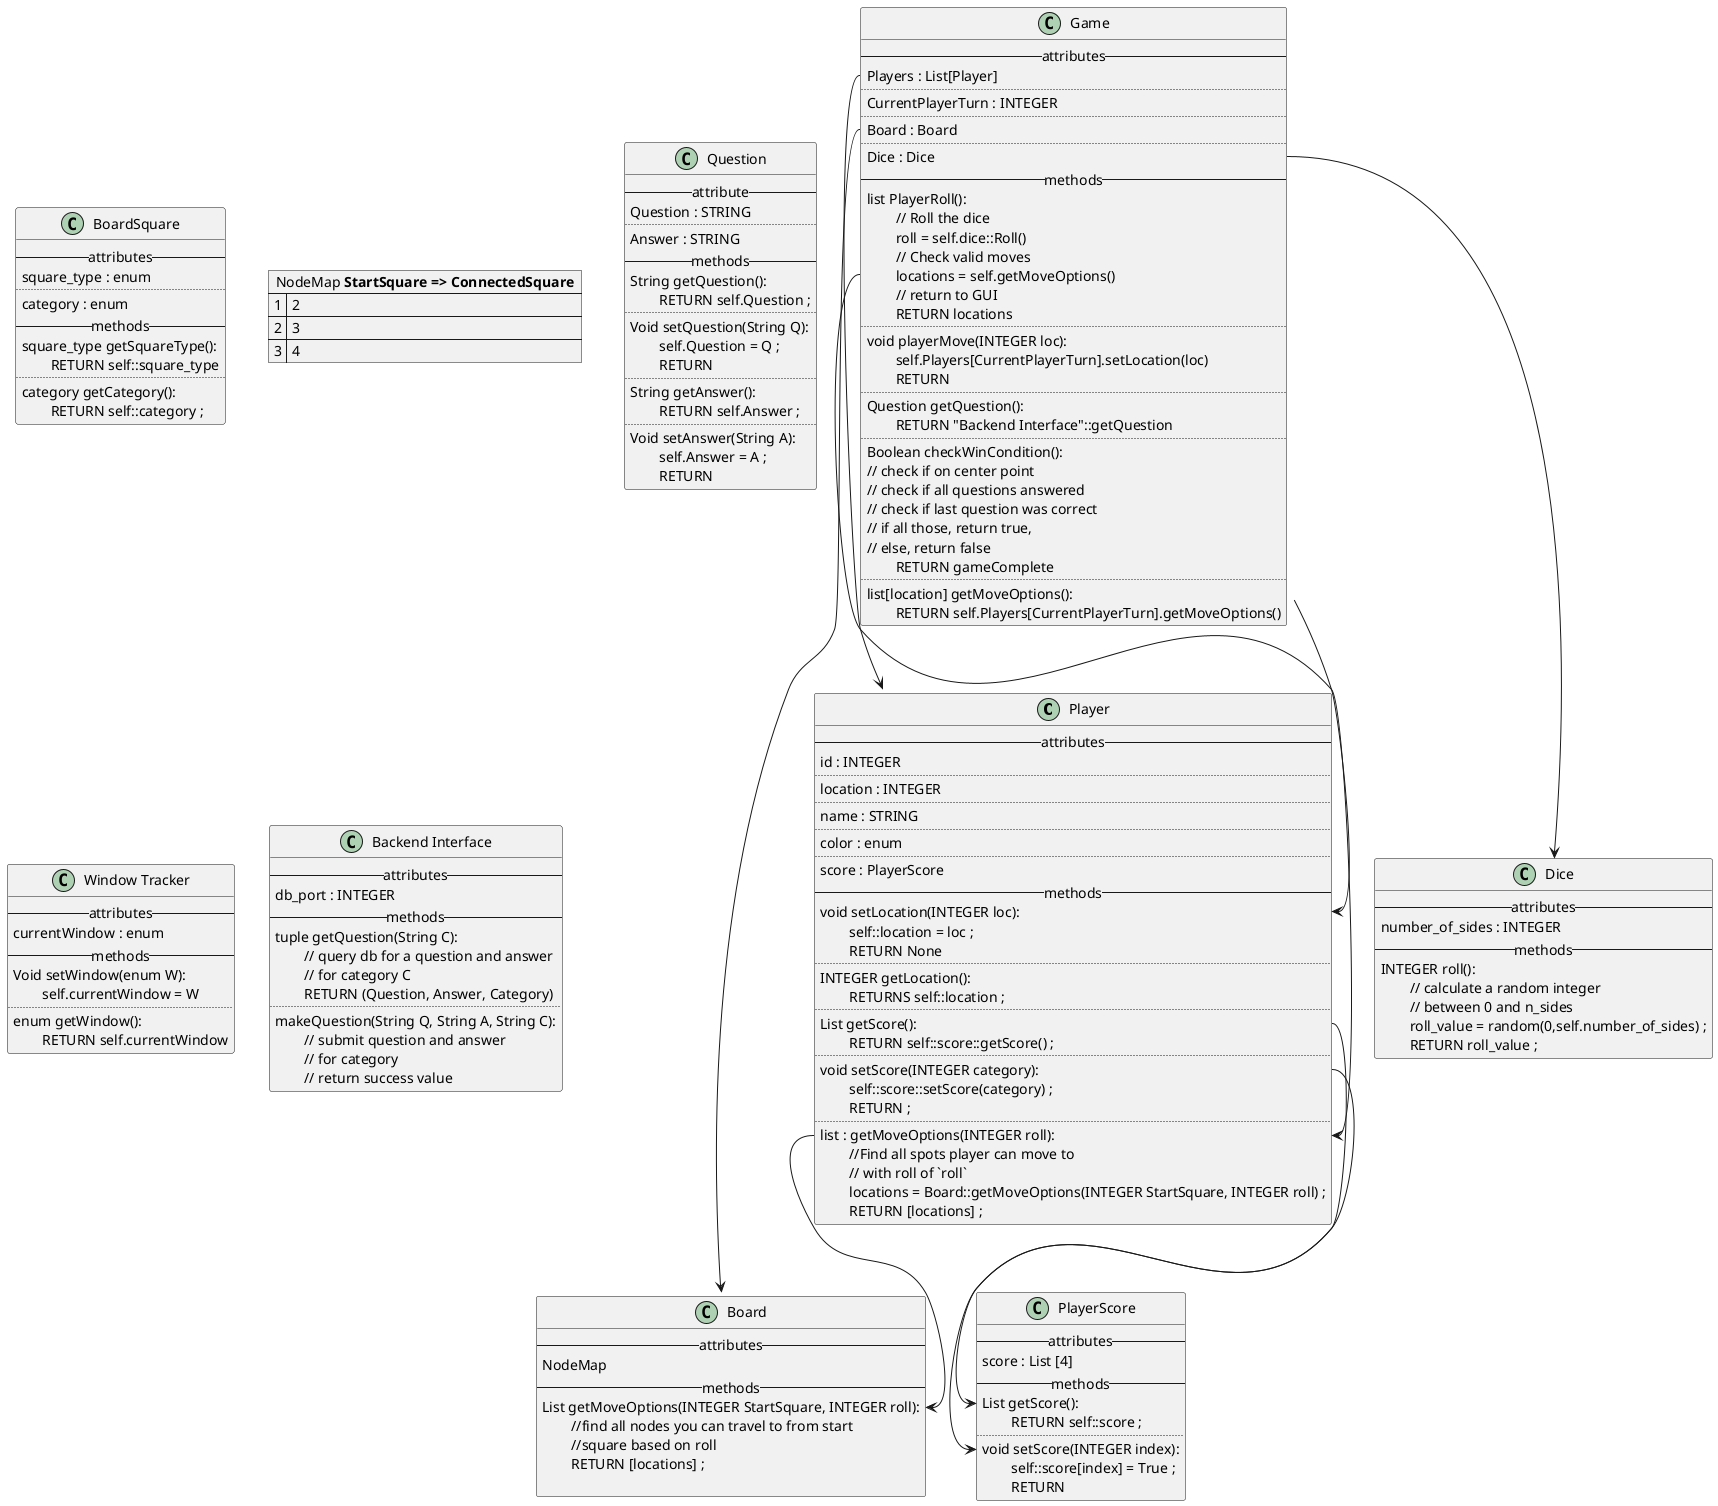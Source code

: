 @startuml
' Class definitions and pseudocode
class Player {
  --attributes--
  id : INTEGER
  ..
  location : INTEGER
  ..
  name : STRING
  ..
  color : enum
  ..
  score : PlayerScore
  --methods--
  void setLocation(INTEGER loc):
  \tself::location = loc ;
  \tRETURN None
  ..
  INTEGER getLocation():
  \tRETURNS self::location ;
  ..
  List getScore():
  \tRETURN self::score::getScore() ;
  ..
  void setScore(INTEGER category):
  \tself::score::setScore(category) ;
  \tRETURN ;
  ..
  list : getMoveOptions(INTEGER roll):
  \t//Find all spots player can move to
  \t// with roll of `roll`
  \tlocations = Board::getMoveOptions(INTEGER StartSquare, INTEGER roll) ;
  \tRETURN [locations] ;
}

class PlayerScore{
  --attributes--
  score : List [4]
  --methods--
  List getScore():
  \tRETURN self::score ;
  ..
  void setScore(INTEGER index):
  \tself::score[index] = True ;
  \tRETURN
}

class Dice{
  --attributes--
  number_of_sides : INTEGER
  --methods--
  INTEGER roll():
  \t// calculate a random integer
  \t// between 0 and n_sides
  \troll_value = random(0,self.number_of_sides) ;
  \tRETURN roll_value ;
}

class BoardSquare{
  --attributes--
  square_type : enum
  ..
  category : enum
  --methods--
  square_type getSquareType():
  \tRETURN self::square_type
  ..
  category getCategory():
  \tRETURN self::category ;
}

map "NodeMap **StartSquare => ConnectedSquare**" as NodeMap {
1 => 2
2 => 3
3 => 4
}

Class Game{
  --attributes--
  Players : List[Player]
  ..
  CurrentPlayerTurn : INTEGER
  ..
  Board : Board
  ..
  Dice : Dice
  --methods--
  list PlayerRoll():
    \t// Roll the dice
    \troll = self.dice::Roll()
    \t// Check valid moves
    \tlocations = self.getMoveOptions()
    \t// return to GUI
    \tRETURN locations
  ..
  void playerMove(INTEGER loc):
  \tself.Players[CurrentPlayerTurn].setLocation(loc)
  \tRETURN
  ..
  Question getQuestion():
  \\tRETURN "Backend Interface"::getQuestion
  ..
  Boolean checkWinCondition():
  // check if on center point
  // check if all questions answered
  // check if last question was correct
  // if all those, return true,
  // else, return false
  \tRETURN gameComplete
  ..
  list[location] getMoveOptions():
  \tRETURN self.Players[CurrentPlayerTurn].getMoveOptions()
}

Class Board{
  --attributes--
  NodeMap
  --methods--
  List getMoveOptions(INTEGER StartSquare, INTEGER roll):
  \t//find all nodes you can travel to from start
  \t//square based on roll
  \tRETURN [locations] ;

}

Class Question{
  --attribute--
  Question : STRING
  ..
  Answer : STRING
  --methods--
  String getQuestion():
  \tRETURN self.Question ;
  ..
  Void setQuestion(String Q):
  \tself.Question = Q ;
  \tRETURN
  ..
  String getAnswer():
  \tRETURN self.Answer ;
  ..
  Void setAnswer(String A):
  \tself.Answer = A ;
  \tRETURN
}

Class "Window Tracker"{
  --attributes--
  currentWindow : enum
  --methods--
  Void setWindow(enum W):
  \tself.currentWindow = W
  ..
  enum getWindow():
  \tRETURN self.currentWindow
}

Class "Backend Interface"{
    --attributes--
    db_port : INTEGER
    --methods--
    tuple getQuestion(String C):
    \t// query db for a question and answer
    \t// for category C
    \tRETURN (Question, Answer, Category)
    ..
    makeQuestion(String Q, String A, String C):
    \t// submit question and answer
    \t// for category
    \t// return success value
}

' attribute connections
Player::getScore --> PlayerScore::getScore
Player::setScore --> PlayerScore::setScore
Player::getMoveOptions --> Board::getMoveOptions
Game::Players --> Player
Game::Board --> Board
Game::Dice --> Dice
Game::getMoveOptions --> Player::getMoveOptions
Game::PlayerMove --> Player::setLocation

/'

Class "GUI Interface"{

}

    When Given <some precondition>

And <additional preconditions> Optional

When <an action/trigger occurs>

Then <some post condition>

And <additional post conditions> Optional
'/
@enduml